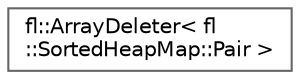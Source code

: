 digraph "Graphical Class Hierarchy"
{
 // LATEX_PDF_SIZE
  bgcolor="transparent";
  edge [fontname=Helvetica,fontsize=10,labelfontname=Helvetica,labelfontsize=10];
  node [fontname=Helvetica,fontsize=10,shape=box,height=0.2,width=0.4];
  rankdir="LR";
  Node0 [id="Node000000",label="fl::ArrayDeleter\< fl\l::SortedHeapMap::Pair \>",height=0.2,width=0.4,color="grey40", fillcolor="white", style="filled",URL="$df/db6/structfl_1_1_array_deleter.html",tooltip=" "];
}
